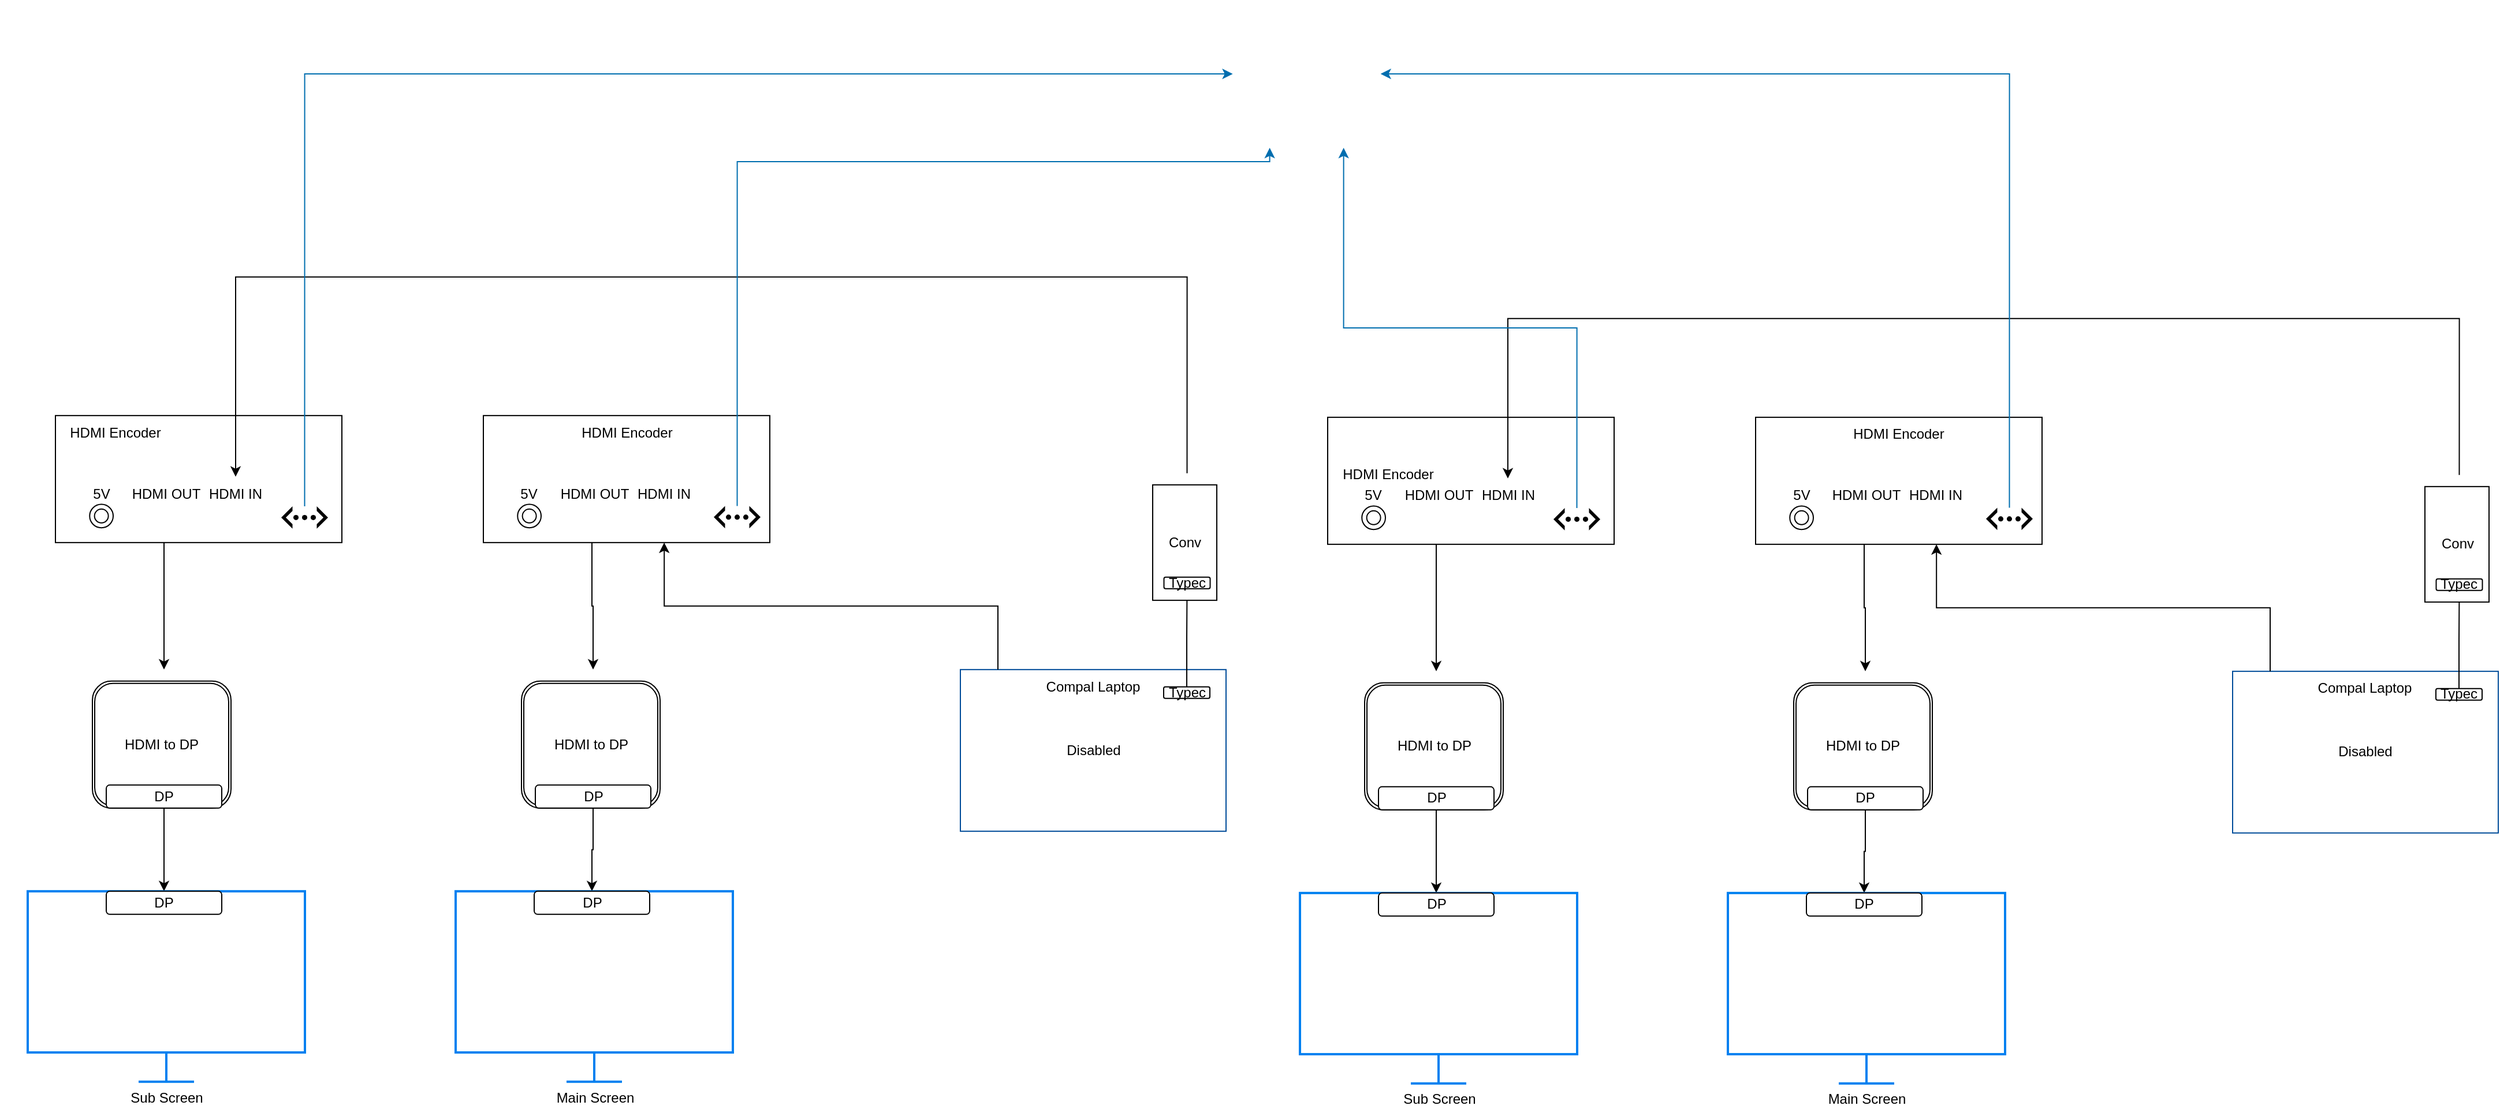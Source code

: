 <mxfile version="21.3.6" type="github">
  <diagram name="Page-1" id="ZHrkb8M3doUFQccYnInZ">
    <mxGraphModel dx="4280" dy="-455" grid="1" gridSize="10" guides="1" tooltips="1" connect="1" arrows="1" fold="1" page="1" pageScale="1" pageWidth="827" pageHeight="1169" math="0" shadow="0">
      <root>
        <mxCell id="0" />
        <mxCell id="1" parent="0" />
        <mxCell id="LGhvk5WUoHeAyWMThnL8-7" value="Disabled" style="rounded=0;whiteSpace=wrap;html=1;strokeColor=#004C99;" vertex="1" parent="1">
          <mxGeometry x="221.5" y="2969.92" width="230" height="140" as="geometry" />
        </mxCell>
        <mxCell id="LGhvk5WUoHeAyWMThnL8-8" value="Compal Laptop" style="text;html=1;strokeColor=none;fillColor=none;align=center;verticalAlign=middle;whiteSpace=wrap;rounded=0;" vertex="1" parent="1">
          <mxGeometry x="283.5" y="2969.92" width="105" height="30" as="geometry" />
        </mxCell>
        <mxCell id="LGhvk5WUoHeAyWMThnL8-63" style="edgeStyle=orthogonalEdgeStyle;rounded=0;orthogonalLoop=1;jettySize=auto;html=1;exitX=0.5;exitY=0;exitDx=0;exitDy=0;entryX=0.5;entryY=1;entryDx=0;entryDy=0;" edge="1" parent="1" source="LGhvk5WUoHeAyWMThnL8-9" target="LGhvk5WUoHeAyWMThnL8-50">
          <mxGeometry relative="1" as="geometry" />
        </mxCell>
        <mxCell id="LGhvk5WUoHeAyWMThnL8-9" value="" style="shape=image;html=1;verticalAlign=top;verticalLabelPosition=bottom;labelBackgroundColor=#ffffff;imageAspect=0;aspect=fixed;image=https://cdn1.iconfinder.com/data/icons/bootstrap-vol-3/16/hdmi-128.png" vertex="1" parent="1">
          <mxGeometry x="234" y="2969.92" width="40" height="40" as="geometry" />
        </mxCell>
        <mxCell id="LGhvk5WUoHeAyWMThnL8-27" style="edgeStyle=orthogonalEdgeStyle;rounded=0;orthogonalLoop=1;jettySize=auto;html=1;exitX=0.5;exitY=0;exitDx=0;exitDy=0;entryX=0.5;entryY=1;entryDx=0;entryDy=0;" edge="1" parent="1" source="LGhvk5WUoHeAyWMThnL8-10" target="LGhvk5WUoHeAyWMThnL8-25">
          <mxGeometry relative="1" as="geometry" />
        </mxCell>
        <mxCell id="LGhvk5WUoHeAyWMThnL8-10" value="Typec" style="rounded=1;whiteSpace=wrap;html=1;" vertex="1" parent="1">
          <mxGeometry x="397.5" y="2984.92" width="40" height="10" as="geometry" />
        </mxCell>
        <mxCell id="LGhvk5WUoHeAyWMThnL8-19" value="HDMI to DP" style="shape=ext;double=1;rounded=1;whiteSpace=wrap;html=1;" vertex="1" parent="1">
          <mxGeometry x="-158.5" y="2979.92" width="120" height="110" as="geometry" />
        </mxCell>
        <mxCell id="LGhvk5WUoHeAyWMThnL8-20" value="" style="shape=image;html=1;verticalAlign=top;verticalLabelPosition=bottom;labelBackgroundColor=#ffffff;imageAspect=0;aspect=fixed;image=https://cdn1.iconfinder.com/data/icons/bootstrap-vol-3/16/hdmi-128.png" vertex="1" parent="1">
          <mxGeometry x="-116.5" y="2969.92" width="40" height="40" as="geometry" />
        </mxCell>
        <mxCell id="LGhvk5WUoHeAyWMThnL8-62" style="edgeStyle=orthogonalEdgeStyle;rounded=0;orthogonalLoop=1;jettySize=auto;html=1;exitX=0.5;exitY=1;exitDx=0;exitDy=0;entryX=0.5;entryY=0;entryDx=0;entryDy=0;" edge="1" parent="1" source="LGhvk5WUoHeAyWMThnL8-21" target="LGhvk5WUoHeAyWMThnL8-23">
          <mxGeometry relative="1" as="geometry" />
        </mxCell>
        <mxCell id="LGhvk5WUoHeAyWMThnL8-21" value="DP" style="rounded=1;whiteSpace=wrap;html=1;" vertex="1" parent="1">
          <mxGeometry x="-146.5" y="3069.92" width="100" height="20" as="geometry" />
        </mxCell>
        <mxCell id="LGhvk5WUoHeAyWMThnL8-22" value="Main Screen" style="html=1;verticalLabelPosition=bottom;align=center;labelBackgroundColor=#ffffff;verticalAlign=top;strokeWidth=2;strokeColor=#0080F0;shadow=0;dashed=0;shape=mxgraph.ios7.icons.monitor;" vertex="1" parent="1">
          <mxGeometry x="-215.5" y="3161.92" width="240" height="165" as="geometry" />
        </mxCell>
        <mxCell id="LGhvk5WUoHeAyWMThnL8-23" value="DP" style="rounded=1;whiteSpace=wrap;html=1;" vertex="1" parent="1">
          <mxGeometry x="-147.5" y="3161.92" width="100" height="20" as="geometry" />
        </mxCell>
        <mxCell id="LGhvk5WUoHeAyWMThnL8-24" value="Conv" style="rounded=0;whiteSpace=wrap;html=1;" vertex="1" parent="1">
          <mxGeometry x="388" y="2809.92" width="55.5" height="100" as="geometry" />
        </mxCell>
        <mxCell id="LGhvk5WUoHeAyWMThnL8-25" value="Typec" style="rounded=1;whiteSpace=wrap;html=1;" vertex="1" parent="1">
          <mxGeometry x="397.75" y="2889.92" width="40" height="10" as="geometry" />
        </mxCell>
        <mxCell id="LGhvk5WUoHeAyWMThnL8-26" value="" style="shape=image;html=1;verticalAlign=top;verticalLabelPosition=bottom;labelBackgroundColor=#ffffff;imageAspect=0;aspect=fixed;image=https://cdn1.iconfinder.com/data/icons/bootstrap-vol-3/16/hdmi-128.png" vertex="1" parent="1">
          <mxGeometry x="397.75" y="2799.92" width="40" height="40" as="geometry" />
        </mxCell>
        <mxCell id="LGhvk5WUoHeAyWMThnL8-28" value="HDMI to DP" style="shape=ext;double=1;rounded=1;whiteSpace=wrap;html=1;" vertex="1" parent="1">
          <mxGeometry x="-530" y="2979.92" width="120" height="110" as="geometry" />
        </mxCell>
        <mxCell id="LGhvk5WUoHeAyWMThnL8-29" value="" style="shape=image;html=1;verticalAlign=top;verticalLabelPosition=bottom;labelBackgroundColor=#ffffff;imageAspect=0;aspect=fixed;image=https://cdn1.iconfinder.com/data/icons/bootstrap-vol-3/16/hdmi-128.png" vertex="1" parent="1">
          <mxGeometry x="-488" y="2969.92" width="40" height="40" as="geometry" />
        </mxCell>
        <mxCell id="LGhvk5WUoHeAyWMThnL8-61" style="edgeStyle=orthogonalEdgeStyle;rounded=0;orthogonalLoop=1;jettySize=auto;html=1;exitX=0.5;exitY=1;exitDx=0;exitDy=0;entryX=0.5;entryY=0;entryDx=0;entryDy=0;" edge="1" parent="1" source="LGhvk5WUoHeAyWMThnL8-30" target="LGhvk5WUoHeAyWMThnL8-32">
          <mxGeometry relative="1" as="geometry" />
        </mxCell>
        <mxCell id="LGhvk5WUoHeAyWMThnL8-30" value="DP" style="rounded=1;whiteSpace=wrap;html=1;" vertex="1" parent="1">
          <mxGeometry x="-518" y="3069.92" width="100" height="20" as="geometry" />
        </mxCell>
        <mxCell id="LGhvk5WUoHeAyWMThnL8-35" value="" style="rounded=0;whiteSpace=wrap;html=1;" vertex="1" parent="1">
          <mxGeometry x="-562" y="2749.92" width="248" height="110" as="geometry" />
        </mxCell>
        <mxCell id="LGhvk5WUoHeAyWMThnL8-31" value="Sub Screen" style="html=1;verticalLabelPosition=bottom;align=center;labelBackgroundColor=#ffffff;verticalAlign=top;strokeWidth=2;strokeColor=#0080F0;shadow=0;dashed=0;shape=mxgraph.ios7.icons.monitor;" vertex="1" parent="1">
          <mxGeometry x="-586" y="3161.92" width="240" height="165" as="geometry" />
        </mxCell>
        <mxCell id="LGhvk5WUoHeAyWMThnL8-32" value="DP" style="rounded=1;whiteSpace=wrap;html=1;" vertex="1" parent="1">
          <mxGeometry x="-518" y="3161.92" width="100" height="20" as="geometry" />
        </mxCell>
        <mxCell id="LGhvk5WUoHeAyWMThnL8-59" style="edgeStyle=orthogonalEdgeStyle;rounded=0;orthogonalLoop=1;jettySize=auto;html=1;exitX=0.5;exitY=1;exitDx=0;exitDy=0;entryX=0.5;entryY=0;entryDx=0;entryDy=0;" edge="1" parent="1" source="LGhvk5WUoHeAyWMThnL8-36" target="LGhvk5WUoHeAyWMThnL8-29">
          <mxGeometry relative="1" as="geometry" />
        </mxCell>
        <mxCell id="LGhvk5WUoHeAyWMThnL8-36" value="" style="shape=image;html=1;verticalAlign=top;verticalLabelPosition=bottom;labelBackgroundColor=#ffffff;imageAspect=0;aspect=fixed;image=https://cdn1.iconfinder.com/data/icons/bootstrap-vol-3/16/hdmi-128.png" vertex="1" parent="1">
          <mxGeometry x="-488" y="2819.92" width="40" height="40" as="geometry" />
        </mxCell>
        <mxCell id="LGhvk5WUoHeAyWMThnL8-37" value="" style="shape=image;html=1;verticalAlign=top;verticalLabelPosition=bottom;labelBackgroundColor=#ffffff;imageAspect=0;aspect=fixed;image=https://cdn1.iconfinder.com/data/icons/bootstrap-vol-3/16/hdmi-128.png" vertex="1" parent="1">
          <mxGeometry x="-426.81" y="2817.11" width="42.81" height="42.81" as="geometry" />
        </mxCell>
        <mxCell id="LGhvk5WUoHeAyWMThnL8-40" value="" style="ellipse;whiteSpace=wrap;html=1;aspect=fixed;" vertex="1" parent="1">
          <mxGeometry x="-532.38" y="2826.73" width="20.38" height="20.38" as="geometry" />
        </mxCell>
        <mxCell id="LGhvk5WUoHeAyWMThnL8-41" value="" style="ellipse;whiteSpace=wrap;html=1;aspect=fixed;" vertex="1" parent="1">
          <mxGeometry x="-528.19" y="2830.92" width="12" height="12" as="geometry" />
        </mxCell>
        <mxCell id="LGhvk5WUoHeAyWMThnL8-43" value="HDMI IN" style="text;html=1;strokeColor=none;fillColor=none;align=center;verticalAlign=middle;whiteSpace=wrap;rounded=0;" vertex="1" parent="1">
          <mxGeometry x="-436" y="2802.92" width="60" height="30" as="geometry" />
        </mxCell>
        <mxCell id="LGhvk5WUoHeAyWMThnL8-45" value="HDMI OUT" style="text;html=1;strokeColor=none;fillColor=none;align=center;verticalAlign=middle;whiteSpace=wrap;rounded=0;" vertex="1" parent="1">
          <mxGeometry x="-498" y="2802.92" width="64" height="30" as="geometry" />
        </mxCell>
        <mxCell id="LGhvk5WUoHeAyWMThnL8-46" value="5V&lt;br&gt;" style="text;html=1;strokeColor=none;fillColor=none;align=center;verticalAlign=middle;whiteSpace=wrap;rounded=0;" vertex="1" parent="1">
          <mxGeometry x="-552.19" y="2802.92" width="60" height="30" as="geometry" />
        </mxCell>
        <mxCell id="LGhvk5WUoHeAyWMThnL8-47" value="HDMI Encoder&lt;br&gt;" style="text;html=1;strokeColor=none;fillColor=none;align=center;verticalAlign=middle;whiteSpace=wrap;rounded=0;" vertex="1" parent="1">
          <mxGeometry x="-610" y="2749.92" width="200" height="30" as="geometry" />
        </mxCell>
        <mxCell id="LGhvk5WUoHeAyWMThnL8-48" value="" style="rounded=0;whiteSpace=wrap;html=1;" vertex="1" parent="1">
          <mxGeometry x="-191.5" y="2749.92" width="248" height="110" as="geometry" />
        </mxCell>
        <mxCell id="LGhvk5WUoHeAyWMThnL8-60" style="edgeStyle=orthogonalEdgeStyle;rounded=0;orthogonalLoop=1;jettySize=auto;html=1;exitX=0.5;exitY=1;exitDx=0;exitDy=0;entryX=0.5;entryY=0;entryDx=0;entryDy=0;" edge="1" parent="1" source="LGhvk5WUoHeAyWMThnL8-49" target="LGhvk5WUoHeAyWMThnL8-20">
          <mxGeometry relative="1" as="geometry" />
        </mxCell>
        <mxCell id="LGhvk5WUoHeAyWMThnL8-49" value="" style="shape=image;html=1;verticalAlign=top;verticalLabelPosition=bottom;labelBackgroundColor=#ffffff;imageAspect=0;aspect=fixed;image=https://cdn1.iconfinder.com/data/icons/bootstrap-vol-3/16/hdmi-128.png" vertex="1" parent="1">
          <mxGeometry x="-117.5" y="2819.92" width="40" height="40" as="geometry" />
        </mxCell>
        <mxCell id="LGhvk5WUoHeAyWMThnL8-50" value="" style="shape=image;html=1;verticalAlign=top;verticalLabelPosition=bottom;labelBackgroundColor=#ffffff;imageAspect=0;aspect=fixed;image=https://cdn1.iconfinder.com/data/icons/bootstrap-vol-3/16/hdmi-128.png" vertex="1" parent="1">
          <mxGeometry x="-56.31" y="2817.11" width="42.81" height="42.81" as="geometry" />
        </mxCell>
        <mxCell id="LGhvk5WUoHeAyWMThnL8-52" value="" style="ellipse;whiteSpace=wrap;html=1;aspect=fixed;" vertex="1" parent="1">
          <mxGeometry x="-161.88" y="2826.73" width="20.38" height="20.38" as="geometry" />
        </mxCell>
        <mxCell id="LGhvk5WUoHeAyWMThnL8-53" value="" style="ellipse;whiteSpace=wrap;html=1;aspect=fixed;" vertex="1" parent="1">
          <mxGeometry x="-157.69" y="2830.92" width="12" height="12" as="geometry" />
        </mxCell>
        <mxCell id="LGhvk5WUoHeAyWMThnL8-54" value="HDMI IN" style="text;html=1;strokeColor=none;fillColor=none;align=center;verticalAlign=middle;whiteSpace=wrap;rounded=0;" vertex="1" parent="1">
          <mxGeometry x="-65.5" y="2802.92" width="60" height="30" as="geometry" />
        </mxCell>
        <mxCell id="LGhvk5WUoHeAyWMThnL8-56" value="HDMI OUT" style="text;html=1;strokeColor=none;fillColor=none;align=center;verticalAlign=middle;whiteSpace=wrap;rounded=0;" vertex="1" parent="1">
          <mxGeometry x="-127.5" y="2802.92" width="64" height="30" as="geometry" />
        </mxCell>
        <mxCell id="LGhvk5WUoHeAyWMThnL8-57" value="5V&lt;br&gt;" style="text;html=1;strokeColor=none;fillColor=none;align=center;verticalAlign=middle;whiteSpace=wrap;rounded=0;" vertex="1" parent="1">
          <mxGeometry x="-181.69" y="2802.92" width="60" height="30" as="geometry" />
        </mxCell>
        <mxCell id="LGhvk5WUoHeAyWMThnL8-58" value="HDMI Encoder&lt;br&gt;" style="text;html=1;strokeColor=none;fillColor=none;align=center;verticalAlign=middle;whiteSpace=wrap;rounded=0;" vertex="1" parent="1">
          <mxGeometry x="-167.5" y="2749.92" width="200" height="30" as="geometry" />
        </mxCell>
        <mxCell id="LGhvk5WUoHeAyWMThnL8-65" style="edgeStyle=orthogonalEdgeStyle;rounded=0;orthogonalLoop=1;jettySize=auto;html=1;exitX=0.5;exitY=0;exitDx=0;exitDy=0;entryX=0.5;entryY=0;entryDx=0;entryDy=0;" edge="1" parent="1" source="LGhvk5WUoHeAyWMThnL8-26" target="LGhvk5WUoHeAyWMThnL8-43">
          <mxGeometry relative="1" as="geometry">
            <Array as="points">
              <mxPoint x="418" y="2629.92" />
              <mxPoint x="-406" y="2629.92" />
            </Array>
          </mxGeometry>
        </mxCell>
        <mxCell id="LGhvk5WUoHeAyWMThnL8-124" style="edgeStyle=orthogonalEdgeStyle;rounded=0;orthogonalLoop=1;jettySize=auto;html=1;exitX=0.5;exitY=0;exitDx=0;exitDy=0;exitPerimeter=0;entryX=0;entryY=0.5;entryDx=0;entryDy=0;fillColor=#1ba1e2;strokeColor=#006EAF;" edge="1" parent="1" source="LGhvk5WUoHeAyWMThnL8-66" target="LGhvk5WUoHeAyWMThnL8-71">
          <mxGeometry relative="1" as="geometry" />
        </mxCell>
        <mxCell id="LGhvk5WUoHeAyWMThnL8-66" value="" style="shape=mxgraph.signs.tech.ethernet;html=1;pointerEvents=1;fillColor=#000000;strokeColor=none;verticalLabelPosition=bottom;verticalAlign=top;align=center;" vertex="1" parent="1">
          <mxGeometry x="-366.5" y="2828.52" width="40.5" height="19.4" as="geometry" />
        </mxCell>
        <mxCell id="LGhvk5WUoHeAyWMThnL8-126" style="edgeStyle=orthogonalEdgeStyle;rounded=0;orthogonalLoop=1;jettySize=auto;html=1;exitX=0.5;exitY=0;exitDx=0;exitDy=0;exitPerimeter=0;entryX=0.25;entryY=1;entryDx=0;entryDy=0;fillColor=#1ba1e2;strokeColor=#006EAF;" edge="1" parent="1" source="LGhvk5WUoHeAyWMThnL8-70" target="LGhvk5WUoHeAyWMThnL8-71">
          <mxGeometry relative="1" as="geometry">
            <Array as="points">
              <mxPoint x="28.5" y="2530" />
              <mxPoint x="489.5" y="2530" />
            </Array>
          </mxGeometry>
        </mxCell>
        <mxCell id="LGhvk5WUoHeAyWMThnL8-70" value="" style="shape=mxgraph.signs.tech.ethernet;html=1;pointerEvents=1;fillColor=#000000;strokeColor=none;verticalLabelPosition=bottom;verticalAlign=top;align=center;" vertex="1" parent="1">
          <mxGeometry x="8" y="2828.22" width="40.5" height="19.4" as="geometry" />
        </mxCell>
        <mxCell id="LGhvk5WUoHeAyWMThnL8-71" value="" style="shape=image;html=1;verticalAlign=top;verticalLabelPosition=bottom;labelBackgroundColor=#ffffff;imageAspect=0;aspect=fixed;image=https://cdn1.iconfinder.com/data/icons/uiux-001-solid/32/Camera-128.png" vertex="1" parent="1">
          <mxGeometry x="457.31" y="2390" width="128" height="128" as="geometry" />
        </mxCell>
        <mxCell id="LGhvk5WUoHeAyWMThnL8-77" value="Disabled" style="rounded=0;whiteSpace=wrap;html=1;strokeColor=#004C99;" vertex="1" parent="1">
          <mxGeometry x="1323" y="2971.42" width="230" height="140" as="geometry" />
        </mxCell>
        <mxCell id="LGhvk5WUoHeAyWMThnL8-78" value="Compal Laptop" style="text;html=1;strokeColor=none;fillColor=none;align=center;verticalAlign=middle;whiteSpace=wrap;rounded=0;" vertex="1" parent="1">
          <mxGeometry x="1385" y="2971.42" width="105" height="30" as="geometry" />
        </mxCell>
        <mxCell id="LGhvk5WUoHeAyWMThnL8-79" style="edgeStyle=orthogonalEdgeStyle;rounded=0;orthogonalLoop=1;jettySize=auto;html=1;exitX=0.5;exitY=0;exitDx=0;exitDy=0;entryX=0.5;entryY=1;entryDx=0;entryDy=0;" edge="1" parent="1" source="LGhvk5WUoHeAyWMThnL8-80" target="LGhvk5WUoHeAyWMThnL8-111">
          <mxGeometry relative="1" as="geometry" />
        </mxCell>
        <mxCell id="LGhvk5WUoHeAyWMThnL8-80" value="" style="shape=image;html=1;verticalAlign=top;verticalLabelPosition=bottom;labelBackgroundColor=#ffffff;imageAspect=0;aspect=fixed;image=https://cdn1.iconfinder.com/data/icons/bootstrap-vol-3/16/hdmi-128.png" vertex="1" parent="1">
          <mxGeometry x="1335.5" y="2971.42" width="40" height="40" as="geometry" />
        </mxCell>
        <mxCell id="LGhvk5WUoHeAyWMThnL8-81" style="edgeStyle=orthogonalEdgeStyle;rounded=0;orthogonalLoop=1;jettySize=auto;html=1;exitX=0.5;exitY=0;exitDx=0;exitDy=0;entryX=0.5;entryY=1;entryDx=0;entryDy=0;" edge="1" parent="1" source="LGhvk5WUoHeAyWMThnL8-82" target="LGhvk5WUoHeAyWMThnL8-90">
          <mxGeometry relative="1" as="geometry" />
        </mxCell>
        <mxCell id="LGhvk5WUoHeAyWMThnL8-82" value="Typec" style="rounded=1;whiteSpace=wrap;html=1;" vertex="1" parent="1">
          <mxGeometry x="1499" y="2986.42" width="40" height="10" as="geometry" />
        </mxCell>
        <mxCell id="LGhvk5WUoHeAyWMThnL8-83" value="HDMI to DP" style="shape=ext;double=1;rounded=1;whiteSpace=wrap;html=1;" vertex="1" parent="1">
          <mxGeometry x="943" y="2981.42" width="120" height="110" as="geometry" />
        </mxCell>
        <mxCell id="LGhvk5WUoHeAyWMThnL8-84" value="" style="shape=image;html=1;verticalAlign=top;verticalLabelPosition=bottom;labelBackgroundColor=#ffffff;imageAspect=0;aspect=fixed;image=https://cdn1.iconfinder.com/data/icons/bootstrap-vol-3/16/hdmi-128.png" vertex="1" parent="1">
          <mxGeometry x="985" y="2971.42" width="40" height="40" as="geometry" />
        </mxCell>
        <mxCell id="LGhvk5WUoHeAyWMThnL8-85" style="edgeStyle=orthogonalEdgeStyle;rounded=0;orthogonalLoop=1;jettySize=auto;html=1;exitX=0.5;exitY=1;exitDx=0;exitDy=0;entryX=0.5;entryY=0;entryDx=0;entryDy=0;" edge="1" parent="1" source="LGhvk5WUoHeAyWMThnL8-86" target="LGhvk5WUoHeAyWMThnL8-88">
          <mxGeometry relative="1" as="geometry" />
        </mxCell>
        <mxCell id="LGhvk5WUoHeAyWMThnL8-86" value="DP" style="rounded=1;whiteSpace=wrap;html=1;" vertex="1" parent="1">
          <mxGeometry x="955" y="3071.42" width="100" height="20" as="geometry" />
        </mxCell>
        <mxCell id="LGhvk5WUoHeAyWMThnL8-87" value="Main Screen" style="html=1;verticalLabelPosition=bottom;align=center;labelBackgroundColor=#ffffff;verticalAlign=top;strokeWidth=2;strokeColor=#0080F0;shadow=0;dashed=0;shape=mxgraph.ios7.icons.monitor;" vertex="1" parent="1">
          <mxGeometry x="886" y="3163.42" width="240" height="165" as="geometry" />
        </mxCell>
        <mxCell id="LGhvk5WUoHeAyWMThnL8-88" value="DP" style="rounded=1;whiteSpace=wrap;html=1;" vertex="1" parent="1">
          <mxGeometry x="954" y="3163.42" width="100" height="20" as="geometry" />
        </mxCell>
        <mxCell id="LGhvk5WUoHeAyWMThnL8-89" value="Conv" style="rounded=0;whiteSpace=wrap;html=1;" vertex="1" parent="1">
          <mxGeometry x="1489.5" y="2811.42" width="55.5" height="100" as="geometry" />
        </mxCell>
        <mxCell id="LGhvk5WUoHeAyWMThnL8-90" value="Typec" style="rounded=1;whiteSpace=wrap;html=1;" vertex="1" parent="1">
          <mxGeometry x="1499.25" y="2891.42" width="40" height="10" as="geometry" />
        </mxCell>
        <mxCell id="LGhvk5WUoHeAyWMThnL8-91" value="" style="shape=image;html=1;verticalAlign=top;verticalLabelPosition=bottom;labelBackgroundColor=#ffffff;imageAspect=0;aspect=fixed;image=https://cdn1.iconfinder.com/data/icons/bootstrap-vol-3/16/hdmi-128.png" vertex="1" parent="1">
          <mxGeometry x="1499.25" y="2801.42" width="40" height="40" as="geometry" />
        </mxCell>
        <mxCell id="LGhvk5WUoHeAyWMThnL8-92" value="HDMI to DP" style="shape=ext;double=1;rounded=1;whiteSpace=wrap;html=1;" vertex="1" parent="1">
          <mxGeometry x="571.5" y="2981.42" width="120" height="110" as="geometry" />
        </mxCell>
        <mxCell id="LGhvk5WUoHeAyWMThnL8-93" value="" style="shape=image;html=1;verticalAlign=top;verticalLabelPosition=bottom;labelBackgroundColor=#ffffff;imageAspect=0;aspect=fixed;image=https://cdn1.iconfinder.com/data/icons/bootstrap-vol-3/16/hdmi-128.png" vertex="1" parent="1">
          <mxGeometry x="613.5" y="2971.42" width="40" height="40" as="geometry" />
        </mxCell>
        <mxCell id="LGhvk5WUoHeAyWMThnL8-94" style="edgeStyle=orthogonalEdgeStyle;rounded=0;orthogonalLoop=1;jettySize=auto;html=1;exitX=0.5;exitY=1;exitDx=0;exitDy=0;entryX=0.5;entryY=0;entryDx=0;entryDy=0;" edge="1" parent="1" source="LGhvk5WUoHeAyWMThnL8-95" target="LGhvk5WUoHeAyWMThnL8-98">
          <mxGeometry relative="1" as="geometry" />
        </mxCell>
        <mxCell id="LGhvk5WUoHeAyWMThnL8-95" value="DP" style="rounded=1;whiteSpace=wrap;html=1;" vertex="1" parent="1">
          <mxGeometry x="583.5" y="3071.42" width="100" height="20" as="geometry" />
        </mxCell>
        <mxCell id="LGhvk5WUoHeAyWMThnL8-96" value="" style="rounded=0;whiteSpace=wrap;html=1;" vertex="1" parent="1">
          <mxGeometry x="539.5" y="2751.42" width="248" height="110" as="geometry" />
        </mxCell>
        <mxCell id="LGhvk5WUoHeAyWMThnL8-97" value="Sub Screen" style="html=1;verticalLabelPosition=bottom;align=center;labelBackgroundColor=#ffffff;verticalAlign=top;strokeWidth=2;strokeColor=#0080F0;shadow=0;dashed=0;shape=mxgraph.ios7.icons.monitor;" vertex="1" parent="1">
          <mxGeometry x="515.5" y="3163.42" width="240" height="165" as="geometry" />
        </mxCell>
        <mxCell id="LGhvk5WUoHeAyWMThnL8-98" value="DP" style="rounded=1;whiteSpace=wrap;html=1;" vertex="1" parent="1">
          <mxGeometry x="583.5" y="3163.42" width="100" height="20" as="geometry" />
        </mxCell>
        <mxCell id="LGhvk5WUoHeAyWMThnL8-99" style="edgeStyle=orthogonalEdgeStyle;rounded=0;orthogonalLoop=1;jettySize=auto;html=1;exitX=0.5;exitY=1;exitDx=0;exitDy=0;entryX=0.5;entryY=0;entryDx=0;entryDy=0;" edge="1" parent="1" source="LGhvk5WUoHeAyWMThnL8-100" target="LGhvk5WUoHeAyWMThnL8-93">
          <mxGeometry relative="1" as="geometry" />
        </mxCell>
        <mxCell id="LGhvk5WUoHeAyWMThnL8-100" value="" style="shape=image;html=1;verticalAlign=top;verticalLabelPosition=bottom;labelBackgroundColor=#ffffff;imageAspect=0;aspect=fixed;image=https://cdn1.iconfinder.com/data/icons/bootstrap-vol-3/16/hdmi-128.png" vertex="1" parent="1">
          <mxGeometry x="613.5" y="2821.42" width="40" height="40" as="geometry" />
        </mxCell>
        <mxCell id="LGhvk5WUoHeAyWMThnL8-101" value="" style="shape=image;html=1;verticalAlign=top;verticalLabelPosition=bottom;labelBackgroundColor=#ffffff;imageAspect=0;aspect=fixed;image=https://cdn1.iconfinder.com/data/icons/bootstrap-vol-3/16/hdmi-128.png" vertex="1" parent="1">
          <mxGeometry x="674.69" y="2818.61" width="42.81" height="42.81" as="geometry" />
        </mxCell>
        <mxCell id="LGhvk5WUoHeAyWMThnL8-102" value="" style="ellipse;whiteSpace=wrap;html=1;aspect=fixed;" vertex="1" parent="1">
          <mxGeometry x="569.12" y="2828.23" width="20.38" height="20.38" as="geometry" />
        </mxCell>
        <mxCell id="LGhvk5WUoHeAyWMThnL8-103" value="" style="ellipse;whiteSpace=wrap;html=1;aspect=fixed;" vertex="1" parent="1">
          <mxGeometry x="573.31" y="2832.42" width="12" height="12" as="geometry" />
        </mxCell>
        <mxCell id="LGhvk5WUoHeAyWMThnL8-104" value="HDMI IN" style="text;html=1;strokeColor=none;fillColor=none;align=center;verticalAlign=middle;whiteSpace=wrap;rounded=0;" vertex="1" parent="1">
          <mxGeometry x="665.5" y="2804.42" width="60" height="30" as="geometry" />
        </mxCell>
        <mxCell id="LGhvk5WUoHeAyWMThnL8-105" value="HDMI OUT" style="text;html=1;strokeColor=none;fillColor=none;align=center;verticalAlign=middle;whiteSpace=wrap;rounded=0;" vertex="1" parent="1">
          <mxGeometry x="603.5" y="2804.42" width="64" height="30" as="geometry" />
        </mxCell>
        <mxCell id="LGhvk5WUoHeAyWMThnL8-106" value="5V&lt;br&gt;" style="text;html=1;strokeColor=none;fillColor=none;align=center;verticalAlign=middle;whiteSpace=wrap;rounded=0;" vertex="1" parent="1">
          <mxGeometry x="549.31" y="2804.42" width="60" height="30" as="geometry" />
        </mxCell>
        <mxCell id="LGhvk5WUoHeAyWMThnL8-107" value="HDMI Encoder&lt;br&gt;" style="text;html=1;strokeColor=none;fillColor=none;align=center;verticalAlign=middle;whiteSpace=wrap;rounded=0;" vertex="1" parent="1">
          <mxGeometry x="491.5" y="2785.92" width="200" height="30" as="geometry" />
        </mxCell>
        <mxCell id="LGhvk5WUoHeAyWMThnL8-108" value="" style="rounded=0;whiteSpace=wrap;html=1;" vertex="1" parent="1">
          <mxGeometry x="910" y="2751.42" width="248" height="110" as="geometry" />
        </mxCell>
        <mxCell id="LGhvk5WUoHeAyWMThnL8-109" style="edgeStyle=orthogonalEdgeStyle;rounded=0;orthogonalLoop=1;jettySize=auto;html=1;exitX=0.5;exitY=1;exitDx=0;exitDy=0;entryX=0.5;entryY=0;entryDx=0;entryDy=0;" edge="1" parent="1" source="LGhvk5WUoHeAyWMThnL8-110" target="LGhvk5WUoHeAyWMThnL8-84">
          <mxGeometry relative="1" as="geometry" />
        </mxCell>
        <mxCell id="LGhvk5WUoHeAyWMThnL8-110" value="" style="shape=image;html=1;verticalAlign=top;verticalLabelPosition=bottom;labelBackgroundColor=#ffffff;imageAspect=0;aspect=fixed;image=https://cdn1.iconfinder.com/data/icons/bootstrap-vol-3/16/hdmi-128.png" vertex="1" parent="1">
          <mxGeometry x="984" y="2821.42" width="40" height="40" as="geometry" />
        </mxCell>
        <mxCell id="LGhvk5WUoHeAyWMThnL8-111" value="" style="shape=image;html=1;verticalAlign=top;verticalLabelPosition=bottom;labelBackgroundColor=#ffffff;imageAspect=0;aspect=fixed;image=https://cdn1.iconfinder.com/data/icons/bootstrap-vol-3/16/hdmi-128.png" vertex="1" parent="1">
          <mxGeometry x="1045.19" y="2818.61" width="42.81" height="42.81" as="geometry" />
        </mxCell>
        <mxCell id="LGhvk5WUoHeAyWMThnL8-112" value="" style="ellipse;whiteSpace=wrap;html=1;aspect=fixed;" vertex="1" parent="1">
          <mxGeometry x="939.62" y="2828.23" width="20.38" height="20.38" as="geometry" />
        </mxCell>
        <mxCell id="LGhvk5WUoHeAyWMThnL8-113" value="" style="ellipse;whiteSpace=wrap;html=1;aspect=fixed;" vertex="1" parent="1">
          <mxGeometry x="943.81" y="2832.42" width="12" height="12" as="geometry" />
        </mxCell>
        <mxCell id="LGhvk5WUoHeAyWMThnL8-114" value="HDMI IN" style="text;html=1;strokeColor=none;fillColor=none;align=center;verticalAlign=middle;whiteSpace=wrap;rounded=0;" vertex="1" parent="1">
          <mxGeometry x="1036" y="2804.42" width="60" height="30" as="geometry" />
        </mxCell>
        <mxCell id="LGhvk5WUoHeAyWMThnL8-115" value="HDMI OUT" style="text;html=1;strokeColor=none;fillColor=none;align=center;verticalAlign=middle;whiteSpace=wrap;rounded=0;" vertex="1" parent="1">
          <mxGeometry x="974" y="2804.42" width="64" height="30" as="geometry" />
        </mxCell>
        <mxCell id="LGhvk5WUoHeAyWMThnL8-116" value="5V&lt;br&gt;" style="text;html=1;strokeColor=none;fillColor=none;align=center;verticalAlign=middle;whiteSpace=wrap;rounded=0;" vertex="1" parent="1">
          <mxGeometry x="919.81" y="2804.42" width="60" height="30" as="geometry" />
        </mxCell>
        <mxCell id="LGhvk5WUoHeAyWMThnL8-117" value="HDMI Encoder&lt;br&gt;" style="text;html=1;strokeColor=none;fillColor=none;align=center;verticalAlign=middle;whiteSpace=wrap;rounded=0;" vertex="1" parent="1">
          <mxGeometry x="934" y="2751.42" width="200" height="30" as="geometry" />
        </mxCell>
        <mxCell id="LGhvk5WUoHeAyWMThnL8-118" style="edgeStyle=orthogonalEdgeStyle;rounded=0;orthogonalLoop=1;jettySize=auto;html=1;exitX=0.5;exitY=0;exitDx=0;exitDy=0;entryX=0.5;entryY=0;entryDx=0;entryDy=0;" edge="1" parent="1" source="LGhvk5WUoHeAyWMThnL8-91" target="LGhvk5WUoHeAyWMThnL8-104">
          <mxGeometry relative="1" as="geometry">
            <Array as="points">
              <mxPoint x="1519.5" y="2665.92" />
              <mxPoint x="695.5" y="2665.92" />
            </Array>
          </mxGeometry>
        </mxCell>
        <mxCell id="LGhvk5WUoHeAyWMThnL8-128" style="edgeStyle=orthogonalEdgeStyle;rounded=0;orthogonalLoop=1;jettySize=auto;html=1;exitX=0.5;exitY=0;exitDx=0;exitDy=0;exitPerimeter=0;entryX=0.75;entryY=1;entryDx=0;entryDy=0;fillColor=#1ba1e2;strokeColor=#006EAF;" edge="1" parent="1" source="LGhvk5WUoHeAyWMThnL8-120" target="LGhvk5WUoHeAyWMThnL8-71">
          <mxGeometry relative="1" as="geometry" />
        </mxCell>
        <mxCell id="LGhvk5WUoHeAyWMThnL8-120" value="" style="shape=mxgraph.signs.tech.ethernet;html=1;pointerEvents=1;fillColor=#000000;strokeColor=none;verticalLabelPosition=bottom;verticalAlign=top;align=center;" vertex="1" parent="1">
          <mxGeometry x="735" y="2830.02" width="40.5" height="19.4" as="geometry" />
        </mxCell>
        <mxCell id="LGhvk5WUoHeAyWMThnL8-129" style="edgeStyle=orthogonalEdgeStyle;rounded=0;orthogonalLoop=1;jettySize=auto;html=1;exitX=0.5;exitY=0;exitDx=0;exitDy=0;exitPerimeter=0;entryX=1;entryY=0.5;entryDx=0;entryDy=0;fillColor=#1ba1e2;strokeColor=#006EAF;" edge="1" parent="1" source="LGhvk5WUoHeAyWMThnL8-122" target="LGhvk5WUoHeAyWMThnL8-71">
          <mxGeometry relative="1" as="geometry" />
        </mxCell>
        <mxCell id="LGhvk5WUoHeAyWMThnL8-122" value="" style="shape=mxgraph.signs.tech.ethernet;html=1;pointerEvents=1;fillColor=#000000;strokeColor=none;verticalLabelPosition=bottom;verticalAlign=top;align=center;" vertex="1" parent="1">
          <mxGeometry x="1109.5" y="2829.72" width="40.5" height="19.4" as="geometry" />
        </mxCell>
      </root>
    </mxGraphModel>
  </diagram>
</mxfile>
